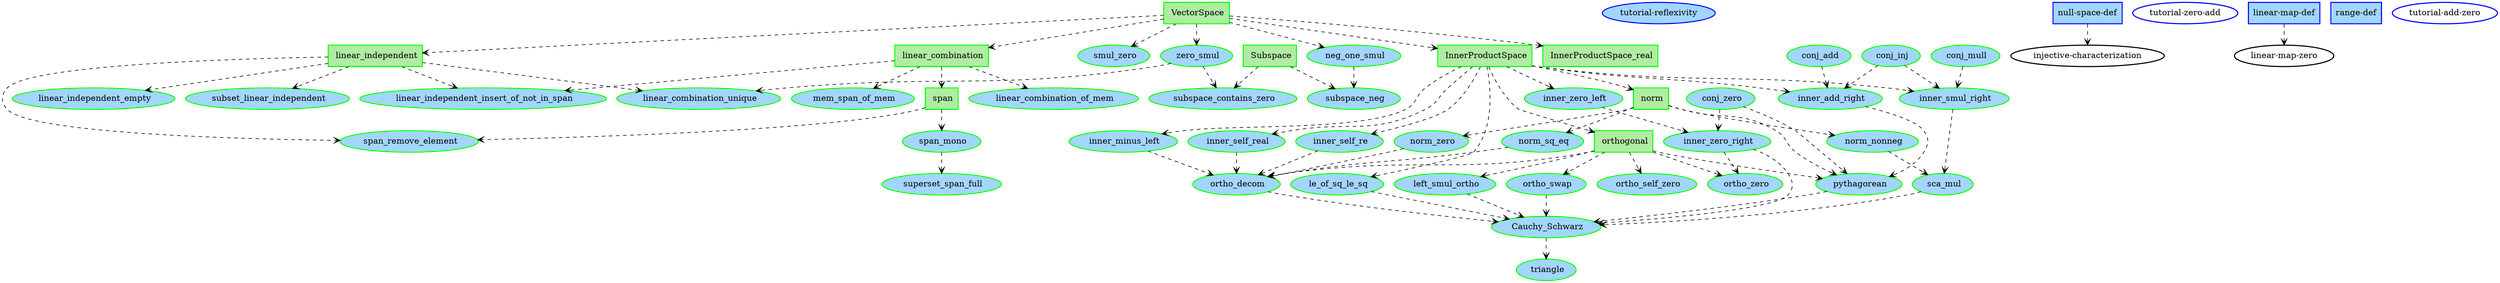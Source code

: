 strict digraph "" {
	graph [bgcolor=transparent];
	node [label="\N",		penwidth=1.8	];
	edge [arrowhead=vee];
	"definition : Subspace"	[color=green,		fillcolor="#B0ECA3",		label=" Subspace",		shape=box,		style=filled];
	"theorem : subspace_neg"	[color=green,		fillcolor="#A3D6FF",		label=" subspace_neg",		shape=ellipse,		style=filled];
	"definition : Subspace" -> "theorem : subspace_neg"	[style=dashed];
	"theorem : subspace_contains_zero"	[color=green,		fillcolor="#A3D6FF",		label=" subspace_contains_zero",		shape=ellipse,		style=filled];
	"definition : Subspace" -> "theorem : subspace_contains_zero"	[style=dashed];
	"lemma : conj_zero"	[color=green,		fillcolor="#A3D6FF",		label=" conj_zero",		shape=ellipse,		style=filled];
	"lemma : inner_zero_right"	[color=green,		fillcolor="#A3D6FF",		label=" inner_zero_right",		shape=ellipse,		style=filled];
	"lemma : conj_zero" -> "lemma : inner_zero_right"	[style=dashed];
	"theorem : pythagorean"	[color=green,		fillcolor="#A3D6FF",		label=" pythagorean",		shape=ellipse,		style=filled];
	"lemma : conj_zero" -> "theorem : pythagorean"	[style=dashed];
	"theorem : Cauchy_Schwarz"	[color=green,		fillcolor="#A3D6FF",		label=" Cauchy_Schwarz",		shape=ellipse,		style=filled];
	"lemma : inner_zero_right" -> "theorem : Cauchy_Schwarz"	[style=dashed];
	"theorem : ortho_zero"	[color=green,		fillcolor="#A3D6FF",		label=" ortho_zero",		shape=ellipse,		style=filled];
	"lemma : inner_zero_right" -> "theorem : ortho_zero"	[style=dashed];
	"theorem : pythagorean" -> "theorem : Cauchy_Schwarz"	[style=dashed];
	"theorem : triangle"	[color=green,		fillcolor="#A3D6FF",		label=" triangle",		shape=ellipse,		style=filled];
	"theorem : Cauchy_Schwarz" -> "theorem : triangle"	[style=dashed];
	"lemma : left_smul_ortho"	[color=green,		fillcolor="#A3D6FF",		label=" left_smul_ortho",		shape=ellipse,		style=filled];
	"lemma : left_smul_ortho" -> "theorem : Cauchy_Schwarz"	[style=dashed];
	"theorem : span_mono"	[color=green,		fillcolor="#A3D6FF",		label=" span_mono",		shape=ellipse,		style=filled];
	"theorem : superset_span_full"	[color=green,		fillcolor="#A3D6FF",		label=" superset_span_full",		shape=ellipse,		style=filled];
	"theorem : span_mono" -> "theorem : superset_span_full"	[style=dashed];
	"theorem : linear_independent_insert_of_not_in_span"	[color=green,		fillcolor="#A3D6FF",		label=" linear_independent_insert_of_not_in_span",		shape=ellipse,		style=filled];
	"theorem : sca_mul"	[color=green,		fillcolor="#A3D6FF",		label=" sca_mul",		shape=ellipse,		style=filled];
	"theorem : sca_mul" -> "theorem : Cauchy_Schwarz"	[style=dashed];
	"definition : VectorSpace"	[color=green,		fillcolor="#B0ECA3",		label=" VectorSpace",		shape=box,		style=filled];
	"definition : linear_combination"	[color=green,		fillcolor="#B0ECA3",		label=" linear_combination",		shape=box,		style=filled];
	"definition : VectorSpace" -> "definition : linear_combination"	[style=dashed];
	"theorem : smul_zero"	[color=green,		fillcolor="#A3D6FF",		label=" smul_zero",		shape=ellipse,		style=filled];
	"definition : VectorSpace" -> "theorem : smul_zero"	[style=dashed];
	"theorem : neg_one_smul"	[color=green,		fillcolor="#A3D6FF",		label=" neg_one_smul",		shape=ellipse,		style=filled];
	"definition : VectorSpace" -> "theorem : neg_one_smul"	[style=dashed];
	"definition : linear_independent"	[color=green,		fillcolor="#B0ECA3",		label=" linear_independent",		shape=box,		style=filled];
	"definition : VectorSpace" -> "definition : linear_independent"	[style=dashed];
	"definition : InnerProductSpace_real"	[color=green,		fillcolor="#B0ECA3",		label=" InnerProductSpace_real",		shape=box,		style=filled];
	"definition : VectorSpace" -> "definition : InnerProductSpace_real"	[style=dashed];
	"definition : InnerProductSpace"	[color=green,		fillcolor="#B0ECA3",		label=" InnerProductSpace",		shape=box,		style=filled];
	"definition : VectorSpace" -> "definition : InnerProductSpace"	[style=dashed];
	"theorem : zero_smul"	[color=green,		fillcolor="#A3D6FF",		label=" zero_smul",		shape=ellipse,		style=filled];
	"definition : VectorSpace" -> "theorem : zero_smul"	[style=dashed];
	"definition : linear_combination" -> "theorem : linear_independent_insert_of_not_in_span"	[style=dashed];
	"theorem : mem_span_of_mem"	[color=green,		fillcolor="#A3D6FF",		label=" mem_span_of_mem",		shape=ellipse,		style=filled];
	"definition : linear_combination" -> "theorem : mem_span_of_mem"	[style=dashed];
	"definition : span"	[color=green,		fillcolor="#B0ECA3",		label=" span",		shape=box,		style=filled];
	"definition : linear_combination" -> "definition : span"	[style=dashed];
	"theorem : linear_combination_of_mem"	[color=green,		fillcolor="#A3D6FF",		label=" linear_combination_of_mem",		shape=ellipse,		style=filled];
	"definition : linear_combination" -> "theorem : linear_combination_of_mem"	[style=dashed];
	"theorem : neg_one_smul" -> "theorem : subspace_neg"	[style=dashed];
	"definition : linear_independent" -> "theorem : linear_independent_insert_of_not_in_span"	[style=dashed];
	"theorem : linear_independent_empty"	[color=green,		fillcolor="#A3D6FF",		label=" linear_independent_empty",		shape=ellipse,		style=filled];
	"definition : linear_independent" -> "theorem : linear_independent_empty"	[style=dashed];
	"theorem : span_remove_element"	[color=green,		fillcolor="#A3D6FF",		label=" span_remove_element",		shape=ellipse,		style=filled];
	"definition : linear_independent" -> "theorem : span_remove_element"	[style=dashed];
	"theorem : subset_linear_independent"	[color=green,		fillcolor="#A3D6FF",		label=" subset_linear_independent",		shape=ellipse,		style=filled];
	"definition : linear_independent" -> "theorem : subset_linear_independent"	[style=dashed];
	"theorem : linear_combination_unique"	[color=green,		fillcolor="#A3D6FF",		label=" linear_combination_unique",		shape=ellipse,		style=filled];
	"definition : linear_independent" -> "theorem : linear_combination_unique"	[style=dashed];
	"lemma : inner_add_right"	[color=green,		fillcolor="#A3D6FF",		label=" inner_add_right",		shape=ellipse,		style=filled];
	"definition : InnerProductSpace" -> "lemma : inner_add_right"	[style=dashed];
	"lemma : inner_smul_right"	[color=green,		fillcolor="#A3D6FF",		label=" inner_smul_right",		shape=ellipse,		style=filled];
	"definition : InnerProductSpace" -> "lemma : inner_smul_right"	[style=dashed];
	"definition : norm"	[color=green,		fillcolor="#B0ECA3",		label=" norm",		shape=box,		style=filled];
	"definition : InnerProductSpace" -> "definition : norm"	[style=dashed];
	"theorem : le_of_sq_le_sq"	[color=green,		fillcolor="#A3D6FF",		label=" le_of_sq_le_sq",		shape=ellipse,		style=filled];
	"definition : InnerProductSpace" -> "theorem : le_of_sq_le_sq"	[style=dashed];
	"definition : orthogonal"	[color=green,		fillcolor="#B0ECA3",		label=" orthogonal",		shape=box,		style=filled];
	"definition : InnerProductSpace" -> "definition : orthogonal"	[style=dashed];
	"lemma : inner_minus_left"	[color=green,		fillcolor="#A3D6FF",		label=" inner_minus_left",		shape=ellipse,		style=filled];
	"definition : InnerProductSpace" -> "lemma : inner_minus_left"	[style=dashed];
	"lemma : inner_self_re"	[color=green,		fillcolor="#A3D6FF",		label=" inner_self_re",		shape=ellipse,		style=filled];
	"definition : InnerProductSpace" -> "lemma : inner_self_re"	[style=dashed];
	"lemma : inner_self_real"	[color=green,		fillcolor="#A3D6FF",		label=" inner_self_real",		shape=ellipse,		style=filled];
	"definition : InnerProductSpace" -> "lemma : inner_self_real"	[style=dashed];
	"lemma : inner_zero_left"	[color=green,		fillcolor="#A3D6FF",		label=" inner_zero_left",		shape=ellipse,		style=filled];
	"definition : InnerProductSpace" -> "lemma : inner_zero_left"	[style=dashed];
	"theorem : zero_smul" -> "theorem : subspace_contains_zero"	[style=dashed];
	"theorem : zero_smul" -> "theorem : linear_combination_unique"	[style=dashed];
	"definition : span" -> "theorem : span_mono"	[style=dashed];
	"definition : span" -> "theorem : span_remove_element"	[style=dashed];
	"lemma : inner_add_right" -> "theorem : pythagorean"	[style=dashed];
	"lemma : inner_smul_right" -> "theorem : sca_mul"	[style=dashed];
	"definition : norm" -> "theorem : pythagorean"	[style=dashed];
	"theorem : norm_zero"	[color=green,		fillcolor="#A3D6FF",		label=" norm_zero",		shape=ellipse,		style=filled];
	"definition : norm" -> "theorem : norm_zero"	[style=dashed];
	"theorem : norm_sq_eq"	[color=green,		fillcolor="#A3D6FF",		label=" norm_sq_eq",		shape=ellipse,		style=filled];
	"definition : norm" -> "theorem : norm_sq_eq"	[style=dashed];
	"theorem : norm_nonneg"	[color=green,		fillcolor="#A3D6FF",		label=" norm_nonneg",		shape=ellipse,		style=filled];
	"definition : norm" -> "theorem : norm_nonneg"	[style=dashed];
	"theorem : le_of_sq_le_sq" -> "theorem : Cauchy_Schwarz"	[style=dashed];
	"definition : orthogonal" -> "theorem : pythagorean"	[style=dashed];
	"definition : orthogonal" -> "theorem : ortho_zero"	[style=dashed];
	"definition : orthogonal" -> "lemma : left_smul_ortho"	[style=dashed];
	"lemma : ortho_swap"	[color=green,		fillcolor="#A3D6FF",		label=" ortho_swap",		shape=ellipse,		style=filled];
	"definition : orthogonal" -> "lemma : ortho_swap"	[style=dashed];
	"theorem : ortho_self_zero"	[color=green,		fillcolor="#A3D6FF",		label=" ortho_self_zero",		shape=ellipse,		style=filled];
	"definition : orthogonal" -> "theorem : ortho_self_zero"	[style=dashed];
	"theorem : ortho_decom"	[color=green,		fillcolor="#A3D6FF",		label=" ortho_decom",		shape=ellipse,		style=filled];
	"definition : orthogonal" -> "theorem : ortho_decom"	[style=dashed];
	"lemma : inner_minus_left" -> "theorem : ortho_decom"	[style=dashed];
	"lemma : inner_self_re" -> "theorem : ortho_decom"	[style=dashed];
	"lemma : inner_self_real" -> "theorem : ortho_decom"	[style=dashed];
	"lemma : inner_zero_left" -> "lemma : inner_zero_right"	[style=dashed];
	"tutorial-reflexivity"	[color=blue,		fillcolor="#A3D6FF",		label="tutorial-reflexivity",		shape=ellipse,		style=filled];
	"lemma : conj_inj"	[color=green,		fillcolor="#A3D6FF",		label=" conj_inj",		shape=ellipse,		style=filled];
	"lemma : conj_inj" -> "lemma : inner_add_right"	[style=dashed];
	"lemma : conj_inj" -> "lemma : inner_smul_right"	[style=dashed];
	"lemma : ortho_swap" -> "theorem : Cauchy_Schwarz"	[style=dashed];
	"lemma : conj_mull"	[color=green,		fillcolor="#A3D6FF",		label=" conj_mull",		shape=ellipse,		style=filled];
	"lemma : conj_mull" -> "lemma : inner_smul_right"	[style=dashed];
	"theorem : norm_zero" -> "theorem : ortho_decom"	[style=dashed];
	"theorem : ortho_decom" -> "theorem : Cauchy_Schwarz"	[style=dashed];
	"injective-characterization"	[label="injective-characterization",		shape=ellipse];
	"theorem : norm_sq_eq" -> "theorem : ortho_decom"	[style=dashed];
	"theorem : norm_nonneg" -> "theorem : sca_mul"	[style=dashed];
	"tutorial-zero-add"	[color=blue,		label="tutorial-zero-add",		shape=ellipse];
	"linear-map-zero"	[label="linear-map-zero",		shape=ellipse];
	"linear-map-def"	[color=blue,		fillcolor="#A3D6FF",		label="linear-map-def",		shape=box,		style=filled];
	"linear-map-def" -> "linear-map-zero"	[style=dashed];
	"range-def"	[color=blue,		fillcolor="#A3D6FF",		label="range-def",		shape=box,		style=filled];
	"lemma : conj_add"	[color=green,		fillcolor="#A3D6FF",		label=" conj_add",		shape=ellipse,		style=filled];
	"lemma : conj_add" -> "lemma : inner_add_right"	[style=dashed];
	"null-space-def"	[color=blue,		fillcolor="#A3D6FF",		label="null-space-def",		shape=box,		style=filled];
	"null-space-def" -> "injective-characterization"	[style=dashed];
	"tutorial-add-zero"	[color=blue,		label="tutorial-add-zero",		shape=ellipse];
}
